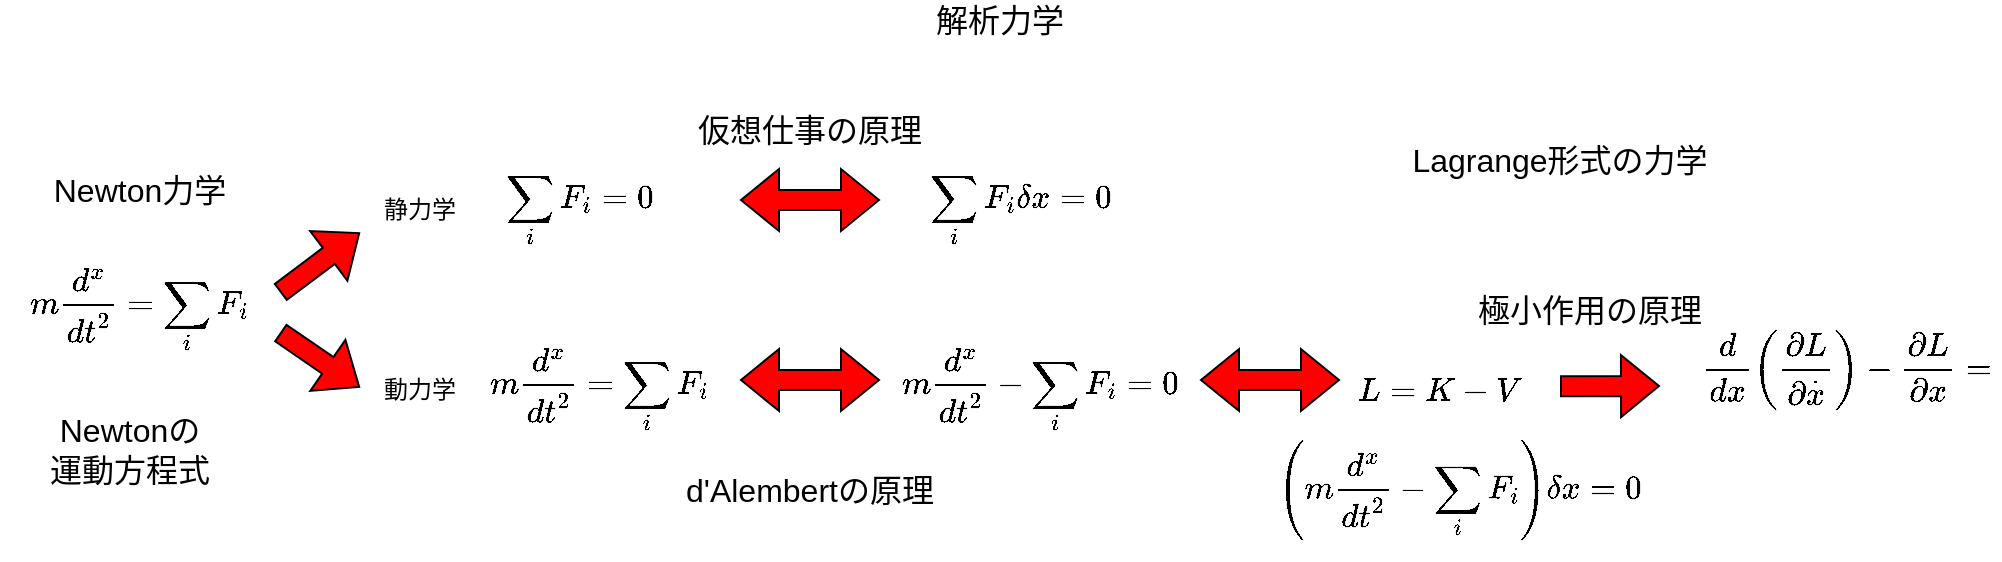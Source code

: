 <mxfile version="26.0.4">
  <diagram name="ページ1" id="Xpi5GvDhhlEL-7WdTvqS">
    <mxGraphModel dx="1114" dy="999" grid="1" gridSize="10" guides="1" tooltips="1" connect="1" arrows="1" fold="1" page="1" pageScale="1" pageWidth="1000" pageHeight="10200" math="1" shadow="0">
      <root>
        <mxCell id="0" />
        <mxCell id="1" parent="0" />
        <mxCell id="rrx2s7AU9UJIHRH4i8Ev-1" value="`m\frac{d^x}{dt^2}=\sum_i F_i`" style="text;html=1;align=center;verticalAlign=middle;whiteSpace=wrap;rounded=0;fontSize=14;" parent="1" vertex="1">
          <mxGeometry x="20" y="150" width="140" height="70" as="geometry" />
        </mxCell>
        <mxCell id="rrx2s7AU9UJIHRH4i8Ev-2" value="Newton力学" style="text;html=1;align=center;verticalAlign=middle;whiteSpace=wrap;rounded=0;fontSize=16;" parent="1" vertex="1">
          <mxGeometry x="25" y="110" width="130" height="30" as="geometry" />
        </mxCell>
        <mxCell id="rrx2s7AU9UJIHRH4i8Ev-3" value="Newtonの&lt;div&gt;運動方程式&lt;/div&gt;" style="text;html=1;align=center;verticalAlign=middle;whiteSpace=wrap;rounded=0;fontSize=16;" parent="1" vertex="1">
          <mxGeometry x="20" y="240" width="130" height="30" as="geometry" />
        </mxCell>
        <mxCell id="rrx2s7AU9UJIHRH4i8Ev-5" value="`\sum_i F_i=0`" style="text;html=1;align=center;verticalAlign=middle;whiteSpace=wrap;rounded=0;fontSize=14;" parent="1" vertex="1">
          <mxGeometry x="240" y="110" width="140" height="50" as="geometry" />
        </mxCell>
        <mxCell id="rrx2s7AU9UJIHRH4i8Ev-6" value="`\sum_i F_i \delta x=0`" style="text;html=1;align=center;verticalAlign=middle;whiteSpace=wrap;rounded=0;fontSize=14;" parent="1" vertex="1">
          <mxGeometry x="460" y="110" width="140" height="50" as="geometry" />
        </mxCell>
        <mxCell id="rrx2s7AU9UJIHRH4i8Ev-7" value="`m\frac{d^x}{dt^2}=\sum_i F_i`" style="text;html=1;align=center;verticalAlign=middle;whiteSpace=wrap;rounded=0;fontSize=14;" parent="1" vertex="1">
          <mxGeometry x="250" y="190" width="140" height="70" as="geometry" />
        </mxCell>
        <mxCell id="rrx2s7AU9UJIHRH4i8Ev-8" value="`m\frac{d^x}{dt^2}-\sum_i F_i=0`" style="text;html=1;align=center;verticalAlign=middle;whiteSpace=wrap;rounded=0;fontSize=14;" parent="1" vertex="1">
          <mxGeometry x="470" y="190" width="140" height="70" as="geometry" />
        </mxCell>
        <mxCell id="t1Iy8DMnqRUx4DhuXsr5-1" value="仮想仕事&lt;span style=&quot;background-color: transparent; color: light-dark(rgb(0, 0, 0), rgb(255, 255, 255));&quot;&gt;の原理&lt;/span&gt;" style="text;html=1;align=center;verticalAlign=middle;whiteSpace=wrap;rounded=0;fontSize=16;" parent="1" vertex="1">
          <mxGeometry x="360" y="80" width="130" height="30" as="geometry" />
        </mxCell>
        <mxCell id="t1Iy8DMnqRUx4DhuXsr5-2" value="`L=K-V`" style="text;html=1;align=center;verticalAlign=middle;whiteSpace=wrap;rounded=0;fontSize=14;" parent="1" vertex="1">
          <mxGeometry x="670" y="190" width="140" height="70" as="geometry" />
        </mxCell>
        <mxCell id="t1Iy8DMnqRUx4DhuXsr5-3" value="`\frac{d}{dx}\left(\frac{\partial L}{\partial \dot{x}}\right)-\frac{\partial L}{\partial x} = 0`" style="text;html=1;align=center;verticalAlign=middle;whiteSpace=wrap;rounded=0;fontSize=14;" parent="1" vertex="1">
          <mxGeometry x="880" y="180" width="140" height="70" as="geometry" />
        </mxCell>
        <mxCell id="t1Iy8DMnqRUx4DhuXsr5-4" value="`\left(m\frac{d^x}{dt^2}-\sum_i F_i\right) \delta x=0`" style="text;html=1;align=center;verticalAlign=middle;whiteSpace=wrap;rounded=0;fontSize=14;" parent="1" vertex="1">
          <mxGeometry x="680" y="240" width="140" height="70" as="geometry" />
        </mxCell>
        <mxCell id="t1Iy8DMnqRUx4DhuXsr5-5" value="d&#39;Alembertの原理" style="text;html=1;align=center;verticalAlign=middle;whiteSpace=wrap;rounded=0;fontSize=16;" parent="1" vertex="1">
          <mxGeometry x="360" y="260" width="130" height="30" as="geometry" />
        </mxCell>
        <mxCell id="t1Iy8DMnqRUx4DhuXsr5-7" value="" style="shape=flexArrow;endArrow=classic;startArrow=classic;html=1;rounded=0;fillColor=#FF0000;strokeColor=#000000;" parent="1" edge="1">
          <mxGeometry width="100" height="100" relative="1" as="geometry">
            <mxPoint x="390" y="130" as="sourcePoint" />
            <mxPoint x="460" y="130" as="targetPoint" />
          </mxGeometry>
        </mxCell>
        <mxCell id="t1Iy8DMnqRUx4DhuXsr5-8" value="" style="shape=flexArrow;endArrow=classic;startArrow=classic;html=1;rounded=0;fillColor=#FF0000;strokeColor=#000000;" parent="1" edge="1">
          <mxGeometry width="100" height="100" relative="1" as="geometry">
            <mxPoint x="390" y="220" as="sourcePoint" />
            <mxPoint x="460" y="220" as="targetPoint" />
          </mxGeometry>
        </mxCell>
        <mxCell id="t1Iy8DMnqRUx4DhuXsr5-9" value="" style="shape=flexArrow;endArrow=classic;html=1;rounded=0;fillColor=#FF0000;" parent="1" edge="1">
          <mxGeometry width="50" height="50" relative="1" as="geometry">
            <mxPoint x="160" y="176.25" as="sourcePoint" />
            <mxPoint x="200" y="146.25" as="targetPoint" />
          </mxGeometry>
        </mxCell>
        <mxCell id="t1Iy8DMnqRUx4DhuXsr5-11" value="" style="shape=flexArrow;endArrow=classic;html=1;rounded=0;fillColor=#FF0000;entryX=0;entryY=0.25;entryDx=0;entryDy=0;" parent="1" edge="1">
          <mxGeometry width="50" height="50" relative="1" as="geometry">
            <mxPoint x="160" y="196.25" as="sourcePoint" />
            <mxPoint x="200" y="223.75" as="targetPoint" />
          </mxGeometry>
        </mxCell>
        <mxCell id="t1Iy8DMnqRUx4DhuXsr5-12" value="静力学" style="text;html=1;align=center;verticalAlign=middle;whiteSpace=wrap;rounded=0;" parent="1" vertex="1">
          <mxGeometry x="200" y="120" width="60" height="30" as="geometry" />
        </mxCell>
        <mxCell id="t1Iy8DMnqRUx4DhuXsr5-13" value="動力学" style="text;html=1;align=center;verticalAlign=middle;whiteSpace=wrap;rounded=0;" parent="1" vertex="1">
          <mxGeometry x="200" y="210" width="60" height="30" as="geometry" />
        </mxCell>
        <mxCell id="t1Iy8DMnqRUx4DhuXsr5-16" value="" style="shape=flexArrow;endArrow=classic;startArrow=classic;html=1;rounded=0;fillColor=#FF0000;strokeColor=#000000;fontStyle=1" parent="1" edge="1">
          <mxGeometry width="100" height="100" relative="1" as="geometry">
            <mxPoint x="620" y="220" as="sourcePoint" />
            <mxPoint x="690" y="220" as="targetPoint" />
          </mxGeometry>
        </mxCell>
        <mxCell id="t1Iy8DMnqRUx4DhuXsr5-19" value="" style="shape=flexArrow;endArrow=classic;html=1;rounded=0;fillColor=#FF0000;" parent="1" edge="1">
          <mxGeometry width="50" height="50" relative="1" as="geometry">
            <mxPoint x="800" y="223.13" as="sourcePoint" />
            <mxPoint x="850" y="223" as="targetPoint" />
          </mxGeometry>
        </mxCell>
        <mxCell id="t1Iy8DMnqRUx4DhuXsr5-20" value="極小作用&lt;span style=&quot;background-color: transparent; color: light-dark(rgb(0, 0, 0), rgb(255, 255, 255));&quot;&gt;の原理&lt;/span&gt;" style="text;html=1;align=center;verticalAlign=middle;whiteSpace=wrap;rounded=0;fontSize=16;" parent="1" vertex="1">
          <mxGeometry x="750" y="170" width="130" height="30" as="geometry" />
        </mxCell>
        <mxCell id="t1Iy8DMnqRUx4DhuXsr5-21" value="Lagrange形式の力学" style="text;html=1;align=center;verticalAlign=middle;whiteSpace=wrap;rounded=0;fontSize=16;" parent="1" vertex="1">
          <mxGeometry x="700" y="100" width="200" height="20" as="geometry" />
        </mxCell>
        <mxCell id="t1Iy8DMnqRUx4DhuXsr5-22" value="解析力学" style="text;html=1;align=center;verticalAlign=middle;whiteSpace=wrap;rounded=0;fontSize=16;" parent="1" vertex="1">
          <mxGeometry x="420" y="30" width="200" height="20" as="geometry" />
        </mxCell>
      </root>
    </mxGraphModel>
  </diagram>
</mxfile>
